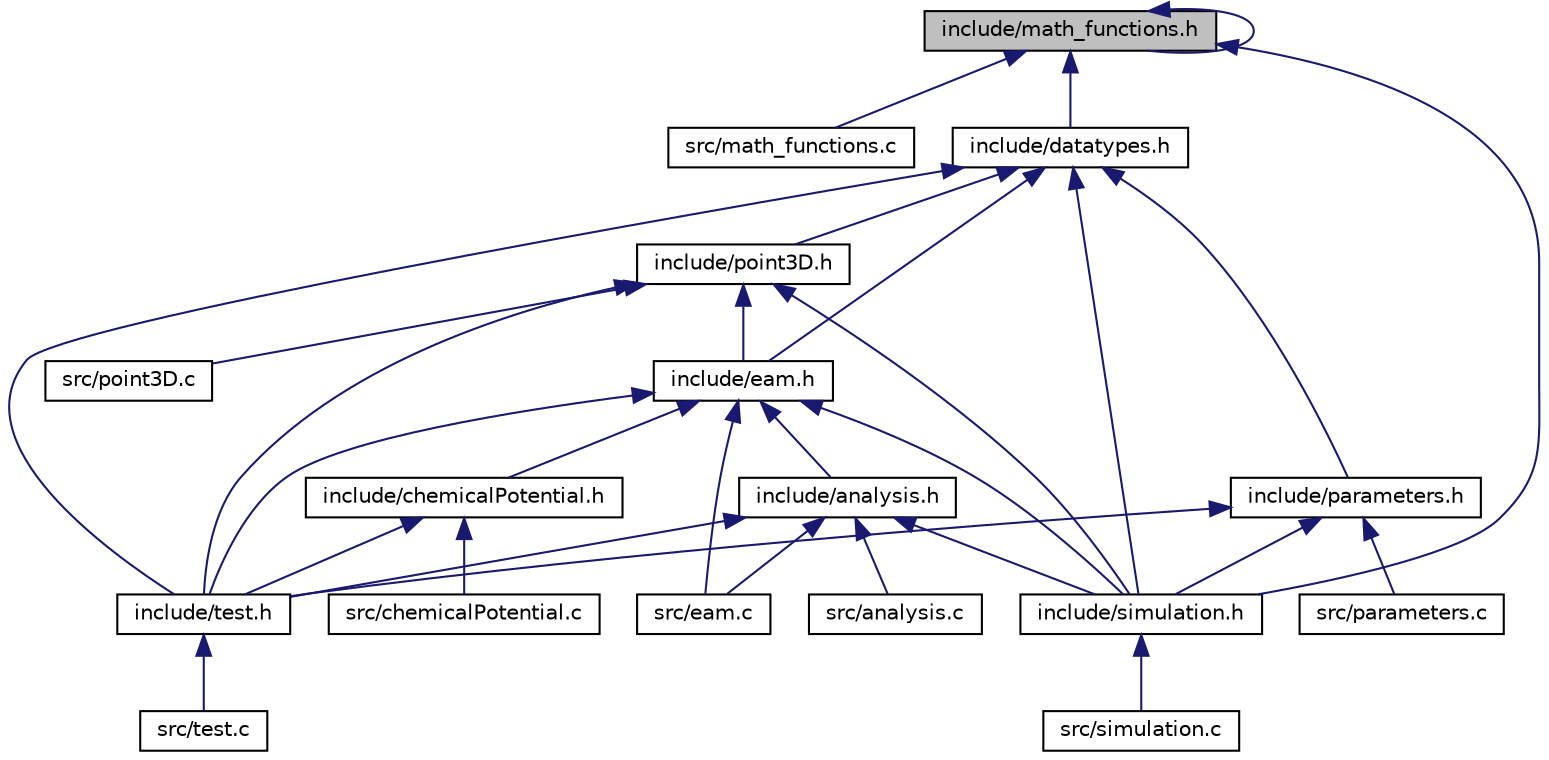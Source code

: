 digraph "include/math_functions.h"
{
  edge [fontname="Helvetica",fontsize="10",labelfontname="Helvetica",labelfontsize="10"];
  node [fontname="Helvetica",fontsize="10",shape=record];
  Node1 [label="include/math_functions.h",height=0.2,width=0.4,color="black", fillcolor="grey75", style="filled" fontcolor="black"];
  Node1 -> Node2 [dir="back",color="midnightblue",fontsize="10",style="solid",fontname="Helvetica"];
  Node2 [label="src/math_functions.c",height=0.2,width=0.4,color="black", fillcolor="white", style="filled",URL="$math__functions_8c.html"];
  Node1 -> Node3 [dir="back",color="midnightblue",fontsize="10",style="solid",fontname="Helvetica"];
  Node3 [label="include/datatypes.h",height=0.2,width=0.4,color="black", fillcolor="white", style="filled",URL="$datatypes_8h.html",tooltip="This file contains all composite datatypes used in this Project. "];
  Node3 -> Node4 [dir="back",color="midnightblue",fontsize="10",style="solid",fontname="Helvetica"];
  Node4 [label="include/eam.h",height=0.2,width=0.4,color="black", fillcolor="white", style="filled",URL="$eam_8h.html"];
  Node4 -> Node5 [dir="back",color="midnightblue",fontsize="10",style="solid",fontname="Helvetica"];
  Node5 [label="src/eam.c",height=0.2,width=0.4,color="black", fillcolor="white", style="filled",URL="$eam_8c.html"];
  Node4 -> Node6 [dir="back",color="midnightblue",fontsize="10",style="solid",fontname="Helvetica"];
  Node6 [label="include/analysis.h",height=0.2,width=0.4,color="black", fillcolor="white", style="filled",URL="$analysis_8h.html"];
  Node6 -> Node7 [dir="back",color="midnightblue",fontsize="10",style="solid",fontname="Helvetica"];
  Node7 [label="src/analysis.c",height=0.2,width=0.4,color="black", fillcolor="white", style="filled",URL="$analysis_8c.html"];
  Node6 -> Node5 [dir="back",color="midnightblue",fontsize="10",style="solid",fontname="Helvetica"];
  Node6 -> Node8 [dir="back",color="midnightblue",fontsize="10",style="solid",fontname="Helvetica"];
  Node8 [label="include/simulation.h",height=0.2,width=0.4,color="black", fillcolor="white", style="filled",URL="$simulation_8h.html"];
  Node8 -> Node9 [dir="back",color="midnightblue",fontsize="10",style="solid",fontname="Helvetica"];
  Node9 [label="src/simulation.c",height=0.2,width=0.4,color="black", fillcolor="white", style="filled",URL="$simulation_8c.html"];
  Node6 -> Node10 [dir="back",color="midnightblue",fontsize="10",style="solid",fontname="Helvetica"];
  Node10 [label="include/test.h",height=0.2,width=0.4,color="black", fillcolor="white", style="filled",URL="$test_8h.html"];
  Node10 -> Node11 [dir="back",color="midnightblue",fontsize="10",style="solid",fontname="Helvetica"];
  Node11 [label="src/test.c",height=0.2,width=0.4,color="black", fillcolor="white", style="filled",URL="$test_8c.html"];
  Node4 -> Node12 [dir="back",color="midnightblue",fontsize="10",style="solid",fontname="Helvetica"];
  Node12 [label="include/chemicalPotential.h",height=0.2,width=0.4,color="black", fillcolor="white", style="filled",URL="$chemicalPotential_8h.html"];
  Node12 -> Node13 [dir="back",color="midnightblue",fontsize="10",style="solid",fontname="Helvetica"];
  Node13 [label="src/chemicalPotential.c",height=0.2,width=0.4,color="black", fillcolor="white", style="filled",URL="$chemicalPotential_8c.html",tooltip="Contains functions to calculate chemical potential. "];
  Node12 -> Node10 [dir="back",color="midnightblue",fontsize="10",style="solid",fontname="Helvetica"];
  Node4 -> Node8 [dir="back",color="midnightblue",fontsize="10",style="solid",fontname="Helvetica"];
  Node4 -> Node10 [dir="back",color="midnightblue",fontsize="10",style="solid",fontname="Helvetica"];
  Node3 -> Node14 [dir="back",color="midnightblue",fontsize="10",style="solid",fontname="Helvetica"];
  Node14 [label="include/point3D.h",height=0.2,width=0.4,color="black", fillcolor="white", style="filled",URL="$point3D_8h.html",tooltip="Functions for point3D type miller indices. "];
  Node14 -> Node15 [dir="back",color="midnightblue",fontsize="10",style="solid",fontname="Helvetica"];
  Node15 [label="src/point3D.c",height=0.2,width=0.4,color="black", fillcolor="white", style="filled",URL="$point3D_8c.html"];
  Node14 -> Node4 [dir="back",color="midnightblue",fontsize="10",style="solid",fontname="Helvetica"];
  Node14 -> Node8 [dir="back",color="midnightblue",fontsize="10",style="solid",fontname="Helvetica"];
  Node14 -> Node10 [dir="back",color="midnightblue",fontsize="10",style="solid",fontname="Helvetica"];
  Node3 -> Node16 [dir="back",color="midnightblue",fontsize="10",style="solid",fontname="Helvetica"];
  Node16 [label="include/parameters.h",height=0.2,width=0.4,color="black", fillcolor="white", style="filled",URL="$parameters_8h.html"];
  Node16 -> Node17 [dir="back",color="midnightblue",fontsize="10",style="solid",fontname="Helvetica"];
  Node17 [label="src/parameters.c",height=0.2,width=0.4,color="black", fillcolor="white", style="filled",URL="$parameters_8c.html"];
  Node16 -> Node8 [dir="back",color="midnightblue",fontsize="10",style="solid",fontname="Helvetica"];
  Node16 -> Node10 [dir="back",color="midnightblue",fontsize="10",style="solid",fontname="Helvetica"];
  Node3 -> Node8 [dir="back",color="midnightblue",fontsize="10",style="solid",fontname="Helvetica"];
  Node3 -> Node10 [dir="back",color="midnightblue",fontsize="10",style="solid",fontname="Helvetica"];
  Node1 -> Node1 [dir="back",color="midnightblue",fontsize="10",style="solid",fontname="Helvetica"];
  Node1 -> Node8 [dir="back",color="midnightblue",fontsize="10",style="solid",fontname="Helvetica"];
}
